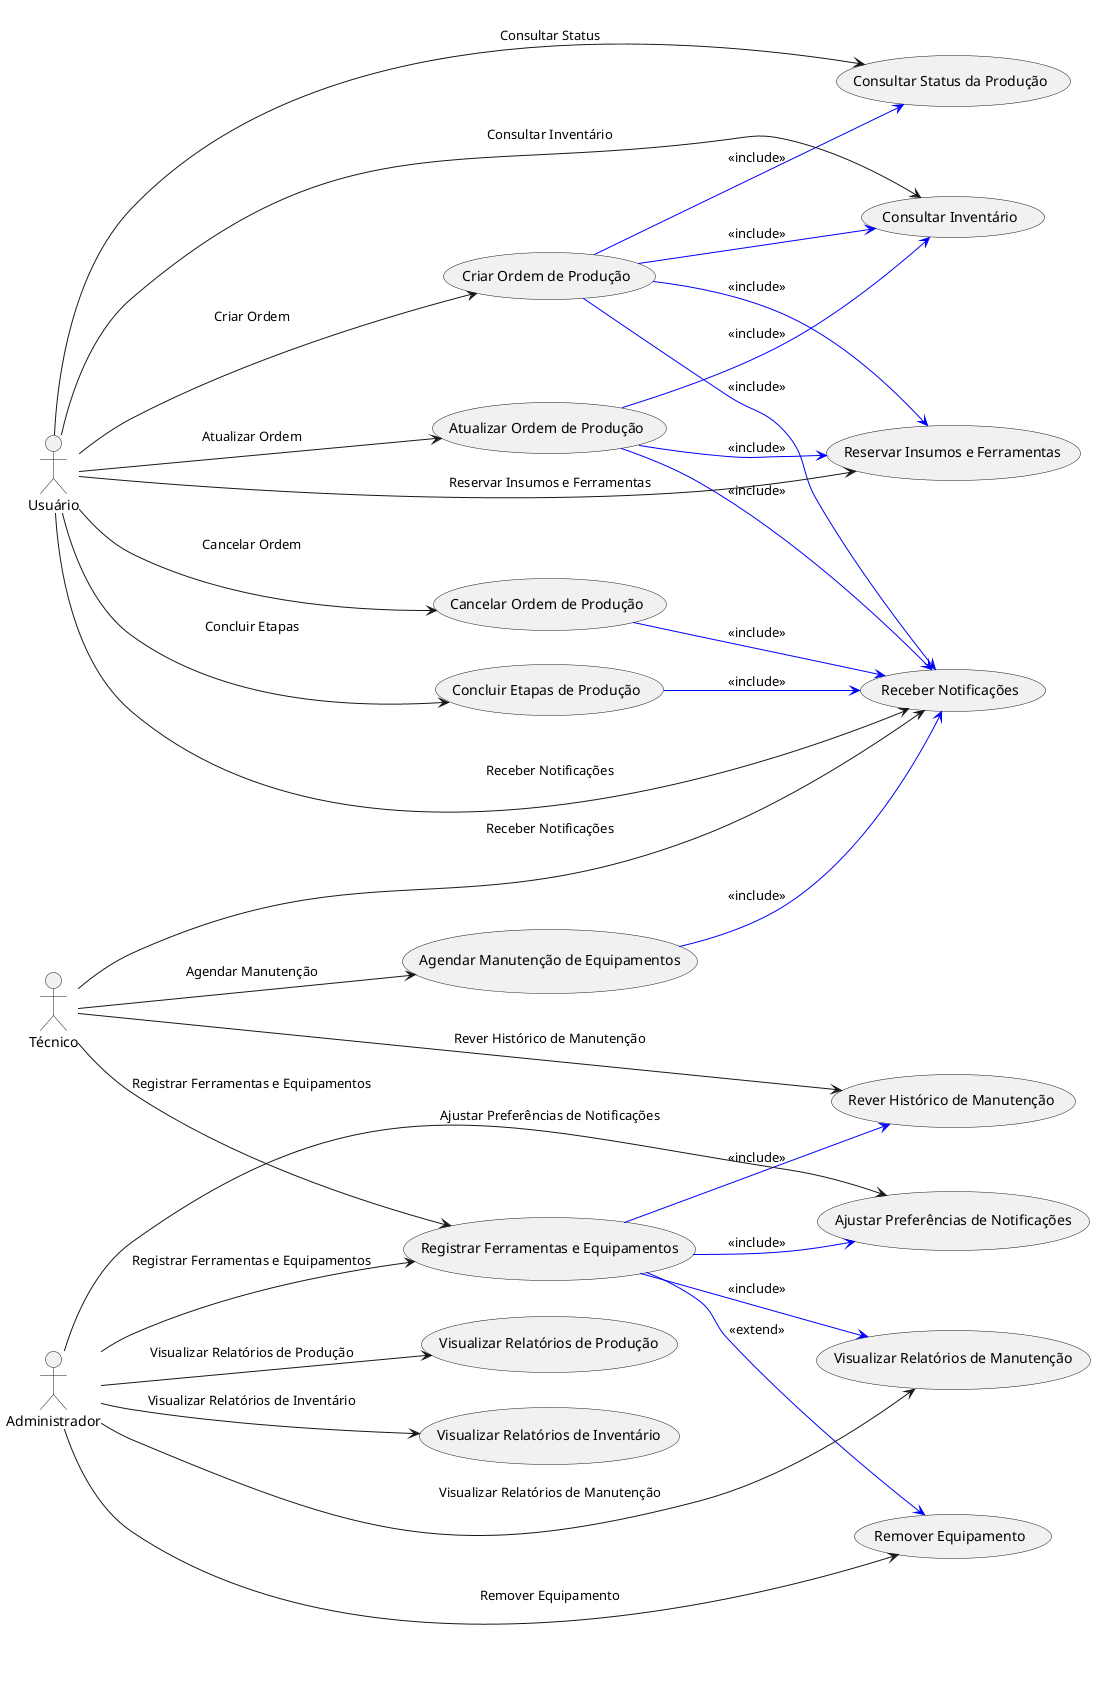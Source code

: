 @startuml
left to right direction

actor "Usuário" as U
actor "Técnico" as T
actor "Administrador" as A

usecase "Criar Ordem de Produção" as UC1
usecase "Atualizar Ordem de Produção" as UC2
usecase "Consultar Inventário" as UC3
usecase "Reservar Insumos e Ferramentas" as UC4
usecase "Registrar Ferramentas e Equipamentos" as UC5
usecase "Agendar Manutenção de Equipamentos" as UC6
usecase "Receber Notificações" as UC7
usecase "Concluir Etapas de Produção" as UC8
usecase "Cancelar Ordem de Produção" as UC9
usecase "Consultar Status da Produção" as UC10
usecase "Ajustar Preferências de Notificações" as UC11
usecase "Visualizar Relatórios de Produção" as UC12
usecase "Visualizar Relatórios de Inventário" as UC13
usecase "Visualizar Relatórios de Manutenção" as UC14
usecase "Remover Equipamento" as UC16
usecase "Rever Histórico de Manutenção" as UC17

UC1 -[#blue]-> UC4 : <<include>> 
UC1 -[#blue]-> UC3 : <<include>> 
UC1 -[#blue]-> UC7 : <<include>>
UC1 -[#blue]-> UC10 : <<include>> 

UC8 -[#blue]-> UC7 : <<include>>
UC6 -[#blue]-> UC7 : <<include>>

UC2 -[#blue]-> UC4 : <<include>> 
UC2 -[#blue]-> UC3 : <<include>>
UC2 -[#blue]-> UC7 : <<include>>

UC5 -[#blue]-> UC11 : <<include>>
UC5 -[#blue]-> UC14 : <<include>>
UC5 -[#blue]-> UC17 : <<include>>
UC5 -[#blue]-> UC16 : <<extend>>

UC9 -[#blue]-> UC7 : <<include>>

U --> UC1 : Criar Ordem
U --> UC2 : Atualizar Ordem
U --> UC3 : Consultar Inventário
U --> UC4 : Reservar Insumos e Ferramentas
U --> UC7 : Receber Notificações
U --> UC8 : Concluir Etapas
U --> UC9 : Cancelar Ordem
U --> UC10 : Consultar Status

T --> UC5 : Registrar Ferramentas e Equipamentos
T --> UC6 : Agendar Manutenção
T --> UC7 : Receber Notificações
T --> UC17 : Rever Histórico de Manutenção

A --> UC11 : Ajustar Preferências de Notificações
A --> UC12 : Visualizar Relatórios de Produção
A --> UC13 : Visualizar Relatórios de Inventário
A --> UC14 : Visualizar Relatórios de Manutenção
A --> UC16 : Remover Equipamento
A --> UC5 : Registrar Ferramentas e Equipamentos

@enduml

